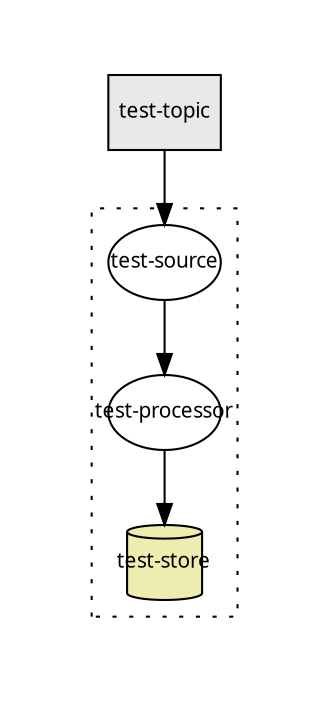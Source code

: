 digraph g_global_store_usage {
  pack="true"
  packmode="clust"
  graph [fontname = "sans-serif", fontsize=10, pad="0.5", nodesep="0.25", ranksep="0.5"];
  node [fontname = "sans-serif", fontsize=10];
  edge [fontname = "sans-serif", fontsize=10];
  test_topic [shape=box, fixedsize=true, label="test-topic", xlabel="", style=filled, fillcolor="#e8e8e8"];
  test_topic -> test_source;
  subgraph cluster_0 {
    style=dotted;
    test_source -> test_processor;
    test_source [shape=ellipse, fixedsize=true, label="test-source", xlabel=""];
    test_processor [shape=ellipse, fixedsize=true, label="test-processor", xlabel=""];
    test_store [shape=cylinder, fixedsize=true, width=0.5, label="test-store", xlabel="", style=filled, fillcolor="#eeecae"];
    test_processor -> test_store;
  }
}
